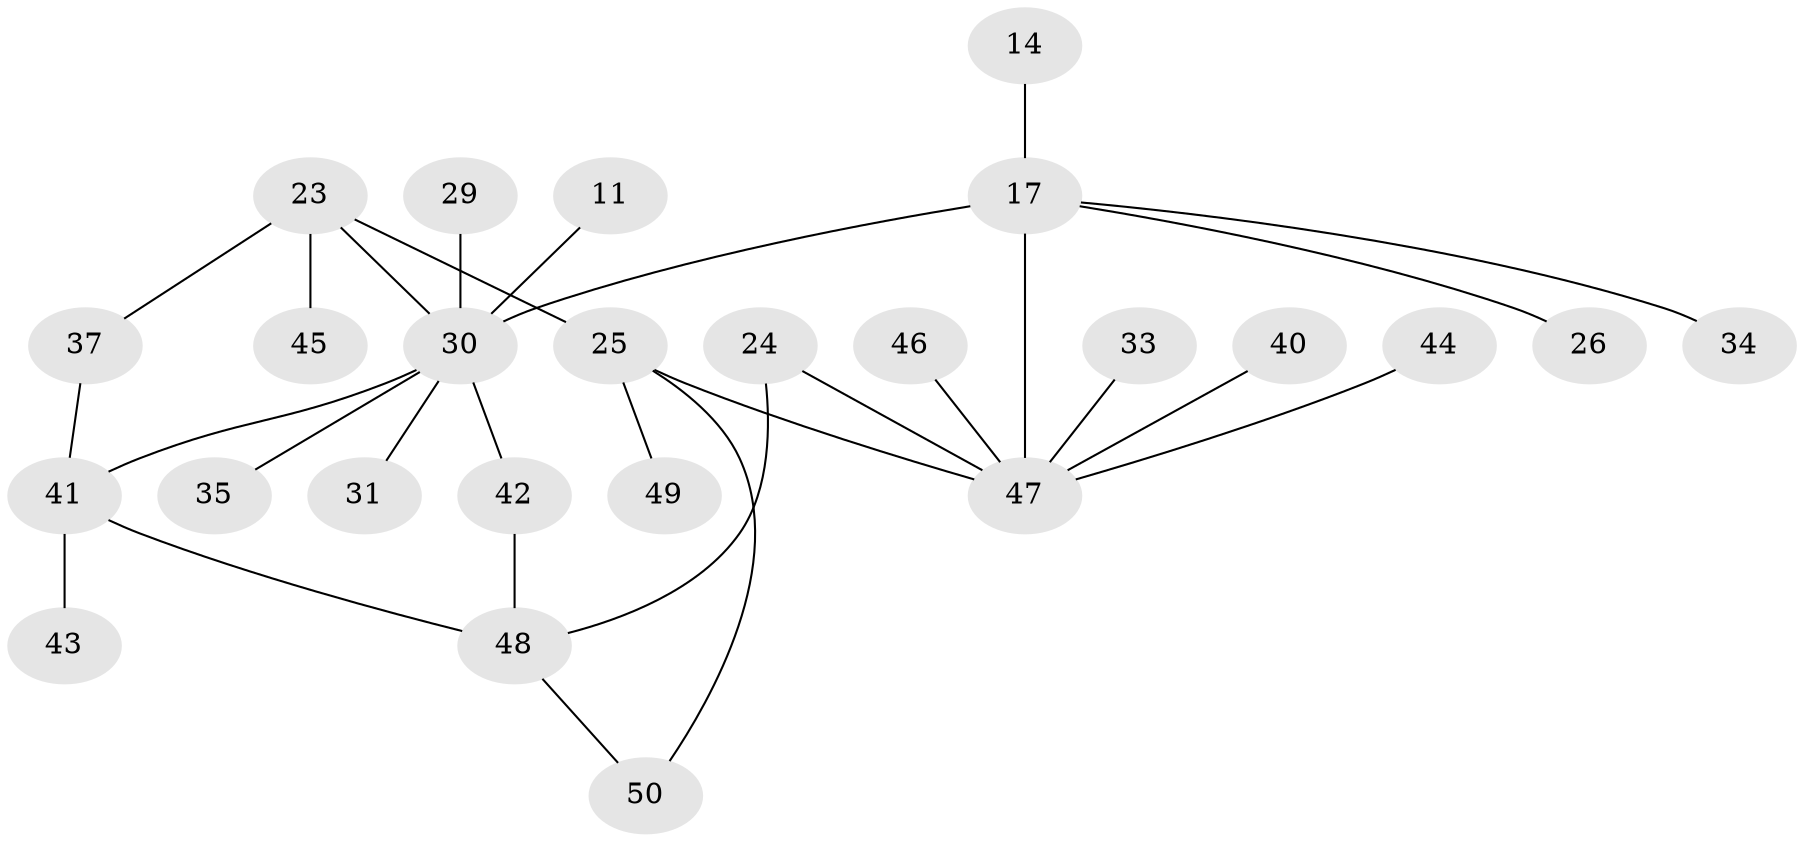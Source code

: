 // original degree distribution, {5: 0.04, 6: 0.04, 2: 0.4, 4: 0.12, 1: 0.3, 3: 0.1}
// Generated by graph-tools (version 1.1) at 2025/42/03/09/25 04:42:57]
// undirected, 25 vertices, 29 edges
graph export_dot {
graph [start="1"]
  node [color=gray90,style=filled];
  11;
  14;
  17 [super="+1+3+4+12"];
  23;
  24;
  25 [super="+21"];
  26 [super="+22"];
  29;
  30 [super="+18+5"];
  31;
  33;
  34;
  35;
  37;
  40 [super="+39"];
  41 [super="+38+16+9"];
  42;
  43;
  44;
  45;
  46;
  47 [super="+27+36"];
  48 [super="+28+20"];
  49;
  50;
  11 -- 30;
  14 -- 17;
  17 -- 34;
  17 -- 30 [weight=2];
  17 -- 26;
  17 -- 47 [weight=2];
  23 -- 37;
  23 -- 45;
  23 -- 25 [weight=2];
  23 -- 30;
  24 -- 48;
  24 -- 47;
  25 -- 49;
  25 -- 50;
  25 -- 47;
  29 -- 30;
  30 -- 35;
  30 -- 42;
  30 -- 31;
  30 -- 41;
  33 -- 47;
  37 -- 41;
  40 -- 47;
  41 -- 43;
  41 -- 48 [weight=2];
  42 -- 48;
  44 -- 47;
  46 -- 47;
  48 -- 50;
}

